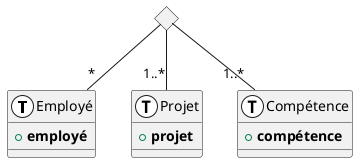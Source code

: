 @startuml "triple_NNN"

!define Table(x) class "x" << (T,#FFFFFF) >>
!define pk(x) <b>x</b>

Table("Employé") {
    {field} + pk(employé)
}

diamond N_ARY_0
N_ARY_0 -- "*" "Employé"
N_ARY_0 -- "1..*" "Projet"
N_ARY_0 -- "1..*" "Compétence"

Table("Projet") {
    {field} + pk(projet)
}

Table("Compétence") {
    {field} + pk(compétence)
}

@enduml
